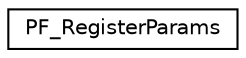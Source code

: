 digraph "Graphical Class Hierarchy"
{
  edge [fontname="Helvetica",fontsize="10",labelfontname="Helvetica",labelfontsize="10"];
  node [fontname="Helvetica",fontsize="10",shape=record];
  rankdir="LR";
  Node1 [label="PF_RegisterParams",height=0.2,width=0.4,color="black", fillcolor="white", style="filled",URL="$plugin_8hpp.html#structPF__RegisterParams"];
}
